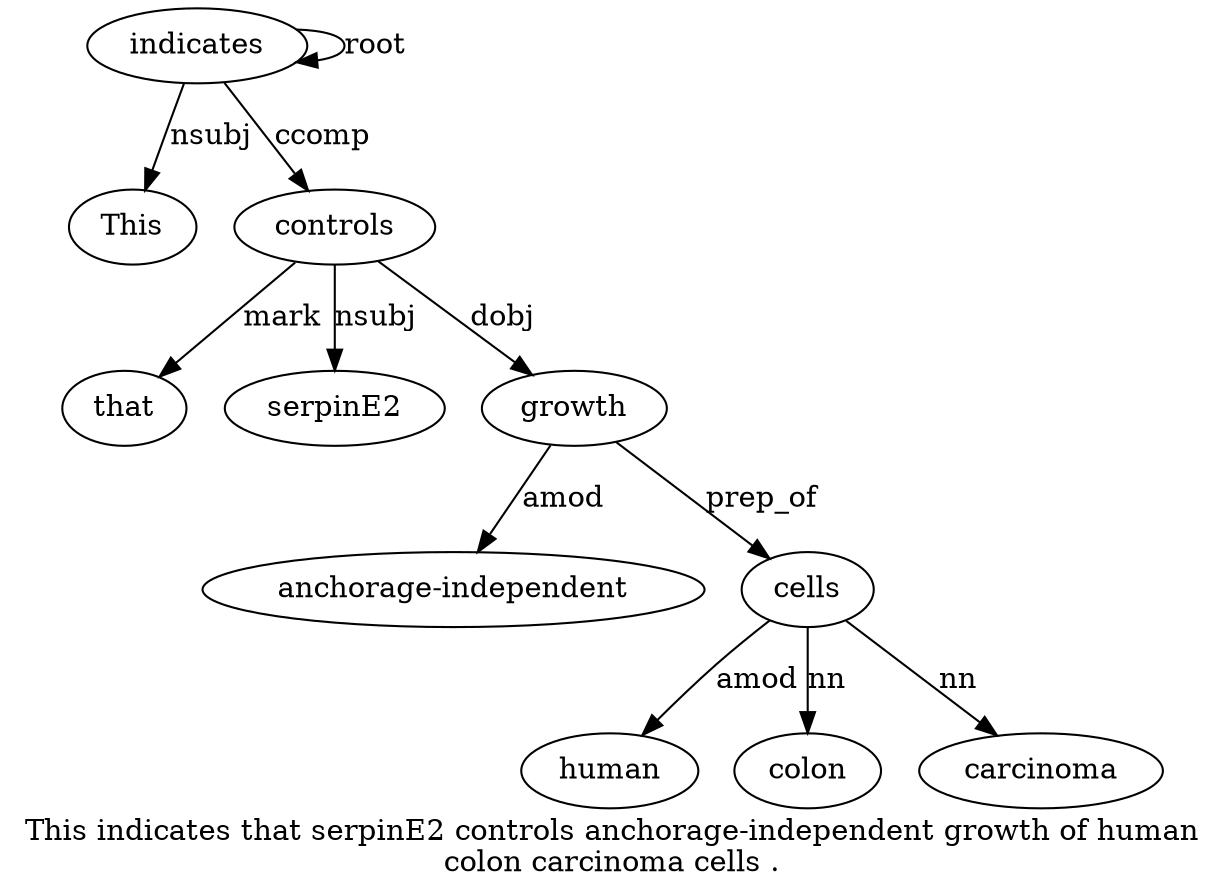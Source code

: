 digraph "This indicates that serpinE2 controls anchorage-independent growth of human colon carcinoma cells ." {
label="This indicates that serpinE2 controls anchorage-independent growth of human
colon carcinoma cells .";
indicates2 [style=filled, fillcolor=white, label=indicates];
This1 [style=filled, fillcolor=white, label=This];
indicates2 -> This1  [label=nsubj];
indicates2 -> indicates2  [label=root];
controls5 [style=filled, fillcolor=white, label=controls];
that3 [style=filled, fillcolor=white, label=that];
controls5 -> that3  [label=mark];
serpinE24 [style=filled, fillcolor=white, label=serpinE2];
controls5 -> serpinE24  [label=nsubj];
indicates2 -> controls5  [label=ccomp];
growth7 [style=filled, fillcolor=white, label=growth];
"anchorage-independent6" [style=filled, fillcolor=white, label="anchorage-independent"];
growth7 -> "anchorage-independent6"  [label=amod];
controls5 -> growth7  [label=dobj];
cells12 [style=filled, fillcolor=white, label=cells];
human9 [style=filled, fillcolor=white, label=human];
cells12 -> human9  [label=amod];
colon10 [style=filled, fillcolor=white, label=colon];
cells12 -> colon10  [label=nn];
carcinoma11 [style=filled, fillcolor=white, label=carcinoma];
cells12 -> carcinoma11  [label=nn];
growth7 -> cells12  [label=prep_of];
}

